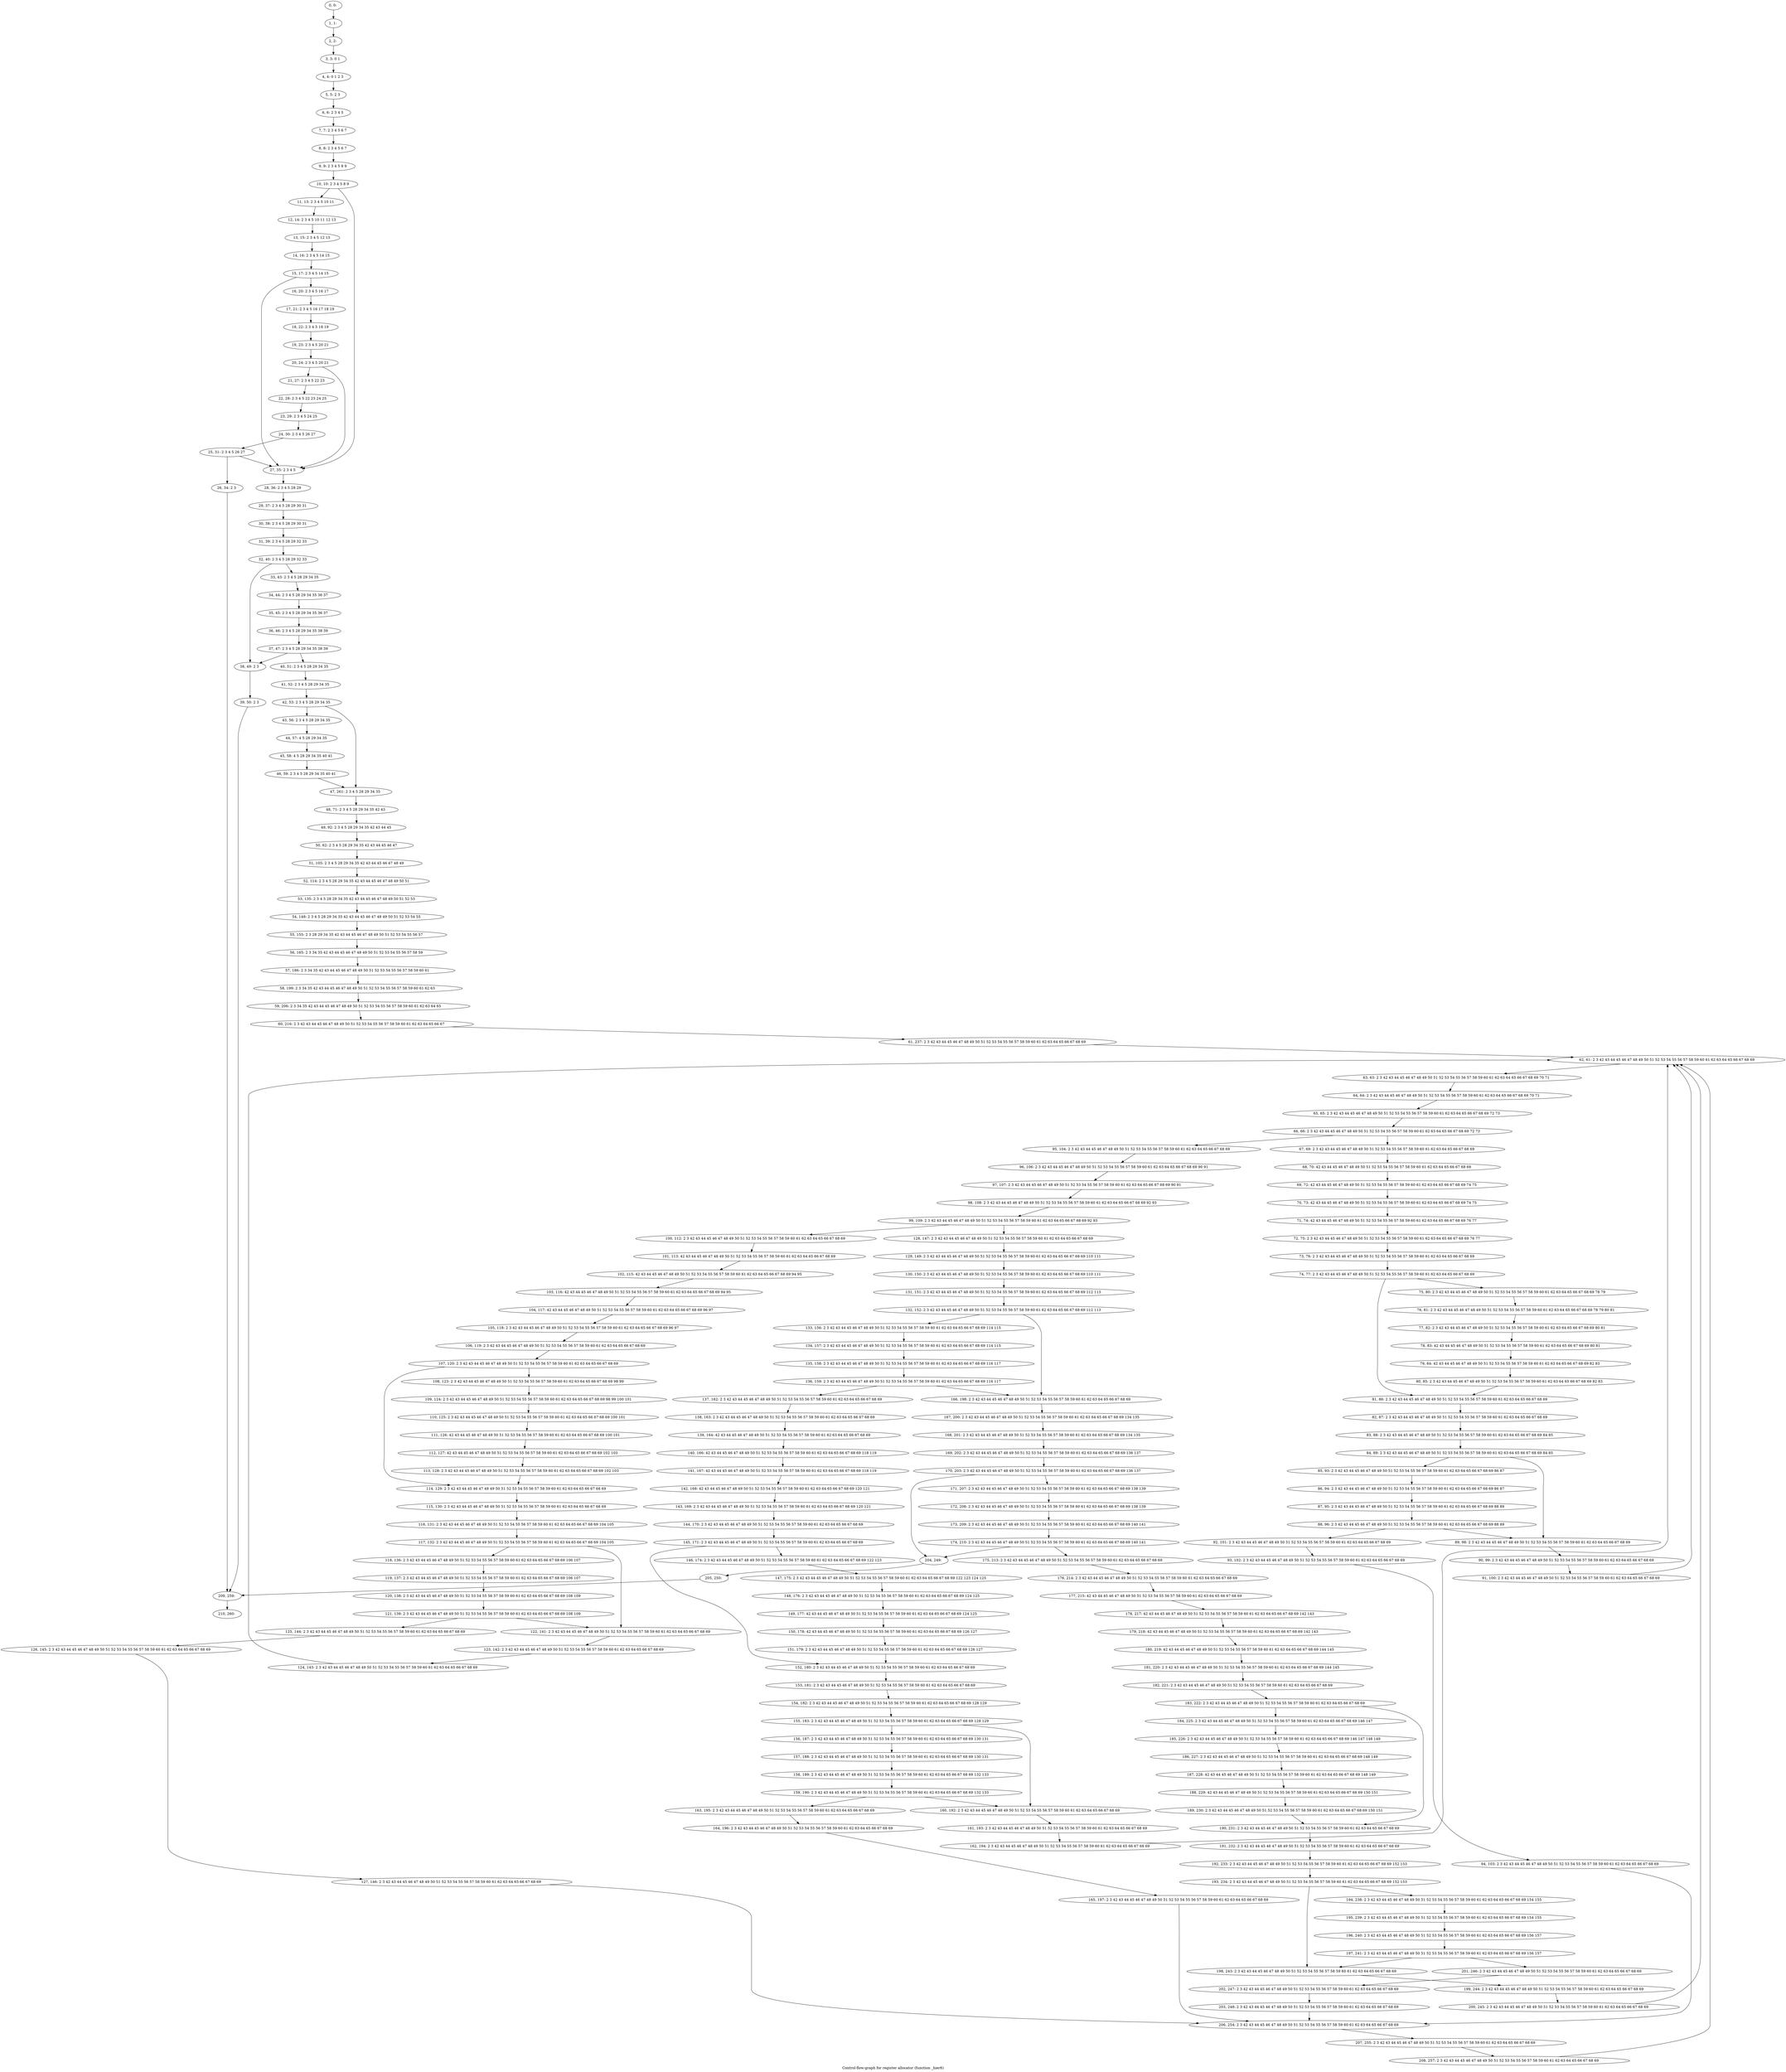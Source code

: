 digraph G {
graph [label="Control-flow-graph for register allocator (function _hier6)"]
0[label="0, 0: "];
1[label="1, 1: "];
2[label="2, 2: "];
3[label="3, 3: 0 1 "];
4[label="4, 4: 0 1 2 3 "];
5[label="5, 5: 2 3 "];
6[label="6, 6: 2 3 4 5 "];
7[label="7, 7: 2 3 4 5 6 7 "];
8[label="8, 8: 2 3 4 5 6 7 "];
9[label="9, 9: 2 3 4 5 8 9 "];
10[label="10, 10: 2 3 4 5 8 9 "];
11[label="11, 13: 2 3 4 5 10 11 "];
12[label="12, 14: 2 3 4 5 10 11 12 13 "];
13[label="13, 15: 2 3 4 5 12 13 "];
14[label="14, 16: 2 3 4 5 14 15 "];
15[label="15, 17: 2 3 4 5 14 15 "];
16[label="16, 20: 2 3 4 5 16 17 "];
17[label="17, 21: 2 3 4 5 16 17 18 19 "];
18[label="18, 22: 2 3 4 5 18 19 "];
19[label="19, 23: 2 3 4 5 20 21 "];
20[label="20, 24: 2 3 4 5 20 21 "];
21[label="21, 27: 2 3 4 5 22 23 "];
22[label="22, 28: 2 3 4 5 22 23 24 25 "];
23[label="23, 29: 2 3 4 5 24 25 "];
24[label="24, 30: 2 3 4 5 26 27 "];
25[label="25, 31: 2 3 4 5 26 27 "];
26[label="26, 34: 2 3 "];
27[label="27, 35: 2 3 4 5 "];
28[label="28, 36: 2 3 4 5 28 29 "];
29[label="29, 37: 2 3 4 5 28 29 30 31 "];
30[label="30, 38: 2 3 4 5 28 29 30 31 "];
31[label="31, 39: 2 3 4 5 28 29 32 33 "];
32[label="32, 40: 2 3 4 5 28 29 32 33 "];
33[label="33, 43: 2 3 4 5 28 29 34 35 "];
34[label="34, 44: 2 3 4 5 28 29 34 35 36 37 "];
35[label="35, 45: 2 3 4 5 28 29 34 35 36 37 "];
36[label="36, 46: 2 3 4 5 28 29 34 35 38 39 "];
37[label="37, 47: 2 3 4 5 28 29 34 35 38 39 "];
38[label="38, 49: 2 3 "];
39[label="39, 50: 2 3 "];
40[label="40, 51: 2 3 4 5 28 29 34 35 "];
41[label="41, 52: 2 3 4 5 28 29 34 35 "];
42[label="42, 53: 2 3 4 5 28 29 34 35 "];
43[label="43, 56: 2 3 4 5 28 29 34 35 "];
44[label="44, 57: 4 5 28 29 34 35 "];
45[label="45, 58: 4 5 28 29 34 35 40 41 "];
46[label="46, 59: 2 3 4 5 28 29 34 35 40 41 "];
47[label="47, 261: 2 3 4 5 28 29 34 35 "];
48[label="48, 71: 2 3 4 5 28 29 34 35 42 43 "];
49[label="49, 92: 2 3 4 5 28 29 34 35 42 43 44 45 "];
50[label="50, 62: 2 3 4 5 28 29 34 35 42 43 44 45 46 47 "];
51[label="51, 105: 2 3 4 5 28 29 34 35 42 43 44 45 46 47 48 49 "];
52[label="52, 114: 2 3 4 5 28 29 34 35 42 43 44 45 46 47 48 49 50 51 "];
53[label="53, 135: 2 3 4 5 28 29 34 35 42 43 44 45 46 47 48 49 50 51 52 53 "];
54[label="54, 148: 2 3 4 5 28 29 34 35 42 43 44 45 46 47 48 49 50 51 52 53 54 55 "];
55[label="55, 155: 2 3 28 29 34 35 42 43 44 45 46 47 48 49 50 51 52 53 54 55 56 57 "];
56[label="56, 165: 2 3 34 35 42 43 44 45 46 47 48 49 50 51 52 53 54 55 56 57 58 59 "];
57[label="57, 186: 2 3 34 35 42 43 44 45 46 47 48 49 50 51 52 53 54 55 56 57 58 59 60 61 "];
58[label="58, 199: 2 3 34 35 42 43 44 45 46 47 48 49 50 51 52 53 54 55 56 57 58 59 60 61 62 63 "];
59[label="59, 206: 2 3 34 35 42 43 44 45 46 47 48 49 50 51 52 53 54 55 56 57 58 59 60 61 62 63 64 65 "];
60[label="60, 216: 2 3 42 43 44 45 46 47 48 49 50 51 52 53 54 55 56 57 58 59 60 61 62 63 64 65 66 67 "];
61[label="61, 237: 2 3 42 43 44 45 46 47 48 49 50 51 52 53 54 55 56 57 58 59 60 61 62 63 64 65 66 67 68 69 "];
62[label="62, 61: 2 3 42 43 44 45 46 47 48 49 50 51 52 53 54 55 56 57 58 59 60 61 62 63 64 65 66 67 68 69 "];
63[label="63, 63: 2 3 42 43 44 45 46 47 48 49 50 51 52 53 54 55 56 57 58 59 60 61 62 63 64 65 66 67 68 69 70 71 "];
64[label="64, 64: 2 3 42 43 44 45 46 47 48 49 50 51 52 53 54 55 56 57 58 59 60 61 62 63 64 65 66 67 68 69 70 71 "];
65[label="65, 65: 2 3 42 43 44 45 46 47 48 49 50 51 52 53 54 55 56 57 58 59 60 61 62 63 64 65 66 67 68 69 72 73 "];
66[label="66, 66: 2 3 42 43 44 45 46 47 48 49 50 51 52 53 54 55 56 57 58 59 60 61 62 63 64 65 66 67 68 69 72 73 "];
67[label="67, 69: 2 3 42 43 44 45 46 47 48 49 50 51 52 53 54 55 56 57 58 59 60 61 62 63 64 65 66 67 68 69 "];
68[label="68, 70: 42 43 44 45 46 47 48 49 50 51 52 53 54 55 56 57 58 59 60 61 62 63 64 65 66 67 68 69 "];
69[label="69, 72: 42 43 44 45 46 47 48 49 50 51 52 53 54 55 56 57 58 59 60 61 62 63 64 65 66 67 68 69 74 75 "];
70[label="70, 73: 42 43 44 45 46 47 48 49 50 51 52 53 54 55 56 57 58 59 60 61 62 63 64 65 66 67 68 69 74 75 "];
71[label="71, 74: 42 43 44 45 46 47 48 49 50 51 52 53 54 55 56 57 58 59 60 61 62 63 64 65 66 67 68 69 76 77 "];
72[label="72, 75: 2 3 42 43 44 45 46 47 48 49 50 51 52 53 54 55 56 57 58 59 60 61 62 63 64 65 66 67 68 69 76 77 "];
73[label="73, 76: 2 3 42 43 44 45 46 47 48 49 50 51 52 53 54 55 56 57 58 59 60 61 62 63 64 65 66 67 68 69 "];
74[label="74, 77: 2 3 42 43 44 45 46 47 48 49 50 51 52 53 54 55 56 57 58 59 60 61 62 63 64 65 66 67 68 69 "];
75[label="75, 80: 2 3 42 43 44 45 46 47 48 49 50 51 52 53 54 55 56 57 58 59 60 61 62 63 64 65 66 67 68 69 78 79 "];
76[label="76, 81: 2 3 42 43 44 45 46 47 48 49 50 51 52 53 54 55 56 57 58 59 60 61 62 63 64 65 66 67 68 69 78 79 80 81 "];
77[label="77, 82: 2 3 42 43 44 45 46 47 48 49 50 51 52 53 54 55 56 57 58 59 60 61 62 63 64 65 66 67 68 69 80 81 "];
78[label="78, 83: 42 43 44 45 46 47 48 49 50 51 52 53 54 55 56 57 58 59 60 61 62 63 64 65 66 67 68 69 80 81 "];
79[label="79, 84: 42 43 44 45 46 47 48 49 50 51 52 53 54 55 56 57 58 59 60 61 62 63 64 65 66 67 68 69 82 83 "];
80[label="80, 85: 2 3 42 43 44 45 46 47 48 49 50 51 52 53 54 55 56 57 58 59 60 61 62 63 64 65 66 67 68 69 82 83 "];
81[label="81, 86: 2 3 42 43 44 45 46 47 48 49 50 51 52 53 54 55 56 57 58 59 60 61 62 63 64 65 66 67 68 69 "];
82[label="82, 87: 2 3 42 43 44 45 46 47 48 49 50 51 52 53 54 55 56 57 58 59 60 61 62 63 64 65 66 67 68 69 "];
83[label="83, 88: 2 3 42 43 44 45 46 47 48 49 50 51 52 53 54 55 56 57 58 59 60 61 62 63 64 65 66 67 68 69 84 85 "];
84[label="84, 89: 2 3 42 43 44 45 46 47 48 49 50 51 52 53 54 55 56 57 58 59 60 61 62 63 64 65 66 67 68 69 84 85 "];
85[label="85, 93: 2 3 42 43 44 45 46 47 48 49 50 51 52 53 54 55 56 57 58 59 60 61 62 63 64 65 66 67 68 69 86 87 "];
86[label="86, 94: 2 3 42 43 44 45 46 47 48 49 50 51 52 53 54 55 56 57 58 59 60 61 62 63 64 65 66 67 68 69 86 87 "];
87[label="87, 95: 2 3 42 43 44 45 46 47 48 49 50 51 52 53 54 55 56 57 58 59 60 61 62 63 64 65 66 67 68 69 88 89 "];
88[label="88, 96: 2 3 42 43 44 45 46 47 48 49 50 51 52 53 54 55 56 57 58 59 60 61 62 63 64 65 66 67 68 69 88 89 "];
89[label="89, 98: 2 3 42 43 44 45 46 47 48 49 50 51 52 53 54 55 56 57 58 59 60 61 62 63 64 65 66 67 68 69 "];
90[label="90, 99: 2 3 42 43 44 45 46 47 48 49 50 51 52 53 54 55 56 57 58 59 60 61 62 63 64 65 66 67 68 69 "];
91[label="91, 100: 2 3 42 43 44 45 46 47 48 49 50 51 52 53 54 55 56 57 58 59 60 61 62 63 64 65 66 67 68 69 "];
92[label="92, 101: 2 3 42 43 44 45 46 47 48 49 50 51 52 53 54 55 56 57 58 59 60 61 62 63 64 65 66 67 68 69 "];
93[label="93, 102: 2 3 42 43 44 45 46 47 48 49 50 51 52 53 54 55 56 57 58 59 60 61 62 63 64 65 66 67 68 69 "];
94[label="94, 103: 2 3 42 43 44 45 46 47 48 49 50 51 52 53 54 55 56 57 58 59 60 61 62 63 64 65 66 67 68 69 "];
95[label="95, 104: 2 3 42 43 44 45 46 47 48 49 50 51 52 53 54 55 56 57 58 59 60 61 62 63 64 65 66 67 68 69 "];
96[label="96, 106: 2 3 42 43 44 45 46 47 48 49 50 51 52 53 54 55 56 57 58 59 60 61 62 63 64 65 66 67 68 69 90 91 "];
97[label="97, 107: 2 3 42 43 44 45 46 47 48 49 50 51 52 53 54 55 56 57 58 59 60 61 62 63 64 65 66 67 68 69 90 91 "];
98[label="98, 108: 2 3 42 43 44 45 46 47 48 49 50 51 52 53 54 55 56 57 58 59 60 61 62 63 64 65 66 67 68 69 92 93 "];
99[label="99, 109: 2 3 42 43 44 45 46 47 48 49 50 51 52 53 54 55 56 57 58 59 60 61 62 63 64 65 66 67 68 69 92 93 "];
100[label="100, 112: 2 3 42 43 44 45 46 47 48 49 50 51 52 53 54 55 56 57 58 59 60 61 62 63 64 65 66 67 68 69 "];
101[label="101, 113: 42 43 44 45 46 47 48 49 50 51 52 53 54 55 56 57 58 59 60 61 62 63 64 65 66 67 68 69 "];
102[label="102, 115: 42 43 44 45 46 47 48 49 50 51 52 53 54 55 56 57 58 59 60 61 62 63 64 65 66 67 68 69 94 95 "];
103[label="103, 116: 42 43 44 45 46 47 48 49 50 51 52 53 54 55 56 57 58 59 60 61 62 63 64 65 66 67 68 69 94 95 "];
104[label="104, 117: 42 43 44 45 46 47 48 49 50 51 52 53 54 55 56 57 58 59 60 61 62 63 64 65 66 67 68 69 96 97 "];
105[label="105, 118: 2 3 42 43 44 45 46 47 48 49 50 51 52 53 54 55 56 57 58 59 60 61 62 63 64 65 66 67 68 69 96 97 "];
106[label="106, 119: 2 3 42 43 44 45 46 47 48 49 50 51 52 53 54 55 56 57 58 59 60 61 62 63 64 65 66 67 68 69 "];
107[label="107, 120: 2 3 42 43 44 45 46 47 48 49 50 51 52 53 54 55 56 57 58 59 60 61 62 63 64 65 66 67 68 69 "];
108[label="108, 123: 2 3 42 43 44 45 46 47 48 49 50 51 52 53 54 55 56 57 58 59 60 61 62 63 64 65 66 67 68 69 98 99 "];
109[label="109, 124: 2 3 42 43 44 45 46 47 48 49 50 51 52 53 54 55 56 57 58 59 60 61 62 63 64 65 66 67 68 69 98 99 100 101 "];
110[label="110, 125: 2 3 42 43 44 45 46 47 48 49 50 51 52 53 54 55 56 57 58 59 60 61 62 63 64 65 66 67 68 69 100 101 "];
111[label="111, 126: 42 43 44 45 46 47 48 49 50 51 52 53 54 55 56 57 58 59 60 61 62 63 64 65 66 67 68 69 100 101 "];
112[label="112, 127: 42 43 44 45 46 47 48 49 50 51 52 53 54 55 56 57 58 59 60 61 62 63 64 65 66 67 68 69 102 103 "];
113[label="113, 128: 2 3 42 43 44 45 46 47 48 49 50 51 52 53 54 55 56 57 58 59 60 61 62 63 64 65 66 67 68 69 102 103 "];
114[label="114, 129: 2 3 42 43 44 45 46 47 48 49 50 51 52 53 54 55 56 57 58 59 60 61 62 63 64 65 66 67 68 69 "];
115[label="115, 130: 2 3 42 43 44 45 46 47 48 49 50 51 52 53 54 55 56 57 58 59 60 61 62 63 64 65 66 67 68 69 "];
116[label="116, 131: 2 3 42 43 44 45 46 47 48 49 50 51 52 53 54 55 56 57 58 59 60 61 62 63 64 65 66 67 68 69 104 105 "];
117[label="117, 132: 2 3 42 43 44 45 46 47 48 49 50 51 52 53 54 55 56 57 58 59 60 61 62 63 64 65 66 67 68 69 104 105 "];
118[label="118, 136: 2 3 42 43 44 45 46 47 48 49 50 51 52 53 54 55 56 57 58 59 60 61 62 63 64 65 66 67 68 69 106 107 "];
119[label="119, 137: 2 3 42 43 44 45 46 47 48 49 50 51 52 53 54 55 56 57 58 59 60 61 62 63 64 65 66 67 68 69 106 107 "];
120[label="120, 138: 2 3 42 43 44 45 46 47 48 49 50 51 52 53 54 55 56 57 58 59 60 61 62 63 64 65 66 67 68 69 108 109 "];
121[label="121, 139: 2 3 42 43 44 45 46 47 48 49 50 51 52 53 54 55 56 57 58 59 60 61 62 63 64 65 66 67 68 69 108 109 "];
122[label="122, 141: 2 3 42 43 44 45 46 47 48 49 50 51 52 53 54 55 56 57 58 59 60 61 62 63 64 65 66 67 68 69 "];
123[label="123, 142: 2 3 42 43 44 45 46 47 48 49 50 51 52 53 54 55 56 57 58 59 60 61 62 63 64 65 66 67 68 69 "];
124[label="124, 143: 2 3 42 43 44 45 46 47 48 49 50 51 52 53 54 55 56 57 58 59 60 61 62 63 64 65 66 67 68 69 "];
125[label="125, 144: 2 3 42 43 44 45 46 47 48 49 50 51 52 53 54 55 56 57 58 59 60 61 62 63 64 65 66 67 68 69 "];
126[label="126, 145: 2 3 42 43 44 45 46 47 48 49 50 51 52 53 54 55 56 57 58 59 60 61 62 63 64 65 66 67 68 69 "];
127[label="127, 146: 2 3 42 43 44 45 46 47 48 49 50 51 52 53 54 55 56 57 58 59 60 61 62 63 64 65 66 67 68 69 "];
128[label="128, 147: 2 3 42 43 44 45 46 47 48 49 50 51 52 53 54 55 56 57 58 59 60 61 62 63 64 65 66 67 68 69 "];
129[label="129, 149: 2 3 42 43 44 45 46 47 48 49 50 51 52 53 54 55 56 57 58 59 60 61 62 63 64 65 66 67 68 69 110 111 "];
130[label="130, 150: 2 3 42 43 44 45 46 47 48 49 50 51 52 53 54 55 56 57 58 59 60 61 62 63 64 65 66 67 68 69 110 111 "];
131[label="131, 151: 2 3 42 43 44 45 46 47 48 49 50 51 52 53 54 55 56 57 58 59 60 61 62 63 64 65 66 67 68 69 112 113 "];
132[label="132, 152: 2 3 42 43 44 45 46 47 48 49 50 51 52 53 54 55 56 57 58 59 60 61 62 63 64 65 66 67 68 69 112 113 "];
133[label="133, 156: 2 3 42 43 44 45 46 47 48 49 50 51 52 53 54 55 56 57 58 59 60 61 62 63 64 65 66 67 68 69 114 115 "];
134[label="134, 157: 2 3 42 43 44 45 46 47 48 49 50 51 52 53 54 55 56 57 58 59 60 61 62 63 64 65 66 67 68 69 114 115 "];
135[label="135, 158: 2 3 42 43 44 45 46 47 48 49 50 51 52 53 54 55 56 57 58 59 60 61 62 63 64 65 66 67 68 69 116 117 "];
136[label="136, 159: 2 3 42 43 44 45 46 47 48 49 50 51 52 53 54 55 56 57 58 59 60 61 62 63 64 65 66 67 68 69 116 117 "];
137[label="137, 162: 2 3 42 43 44 45 46 47 48 49 50 51 52 53 54 55 56 57 58 59 60 61 62 63 64 65 66 67 68 69 "];
138[label="138, 163: 2 3 42 43 44 45 46 47 48 49 50 51 52 53 54 55 56 57 58 59 60 61 62 63 64 65 66 67 68 69 "];
139[label="139, 164: 42 43 44 45 46 47 48 49 50 51 52 53 54 55 56 57 58 59 60 61 62 63 64 65 66 67 68 69 "];
140[label="140, 166: 42 43 44 45 46 47 48 49 50 51 52 53 54 55 56 57 58 59 60 61 62 63 64 65 66 67 68 69 118 119 "];
141[label="141, 167: 42 43 44 45 46 47 48 49 50 51 52 53 54 55 56 57 58 59 60 61 62 63 64 65 66 67 68 69 118 119 "];
142[label="142, 168: 42 43 44 45 46 47 48 49 50 51 52 53 54 55 56 57 58 59 60 61 62 63 64 65 66 67 68 69 120 121 "];
143[label="143, 169: 2 3 42 43 44 45 46 47 48 49 50 51 52 53 54 55 56 57 58 59 60 61 62 63 64 65 66 67 68 69 120 121 "];
144[label="144, 170: 2 3 42 43 44 45 46 47 48 49 50 51 52 53 54 55 56 57 58 59 60 61 62 63 64 65 66 67 68 69 "];
145[label="145, 171: 2 3 42 43 44 45 46 47 48 49 50 51 52 53 54 55 56 57 58 59 60 61 62 63 64 65 66 67 68 69 "];
146[label="146, 174: 2 3 42 43 44 45 46 47 48 49 50 51 52 53 54 55 56 57 58 59 60 61 62 63 64 65 66 67 68 69 122 123 "];
147[label="147, 175: 2 3 42 43 44 45 46 47 48 49 50 51 52 53 54 55 56 57 58 59 60 61 62 63 64 65 66 67 68 69 122 123 124 125 "];
148[label="148, 176: 2 3 42 43 44 45 46 47 48 49 50 51 52 53 54 55 56 57 58 59 60 61 62 63 64 65 66 67 68 69 124 125 "];
149[label="149, 177: 42 43 44 45 46 47 48 49 50 51 52 53 54 55 56 57 58 59 60 61 62 63 64 65 66 67 68 69 124 125 "];
150[label="150, 178: 42 43 44 45 46 47 48 49 50 51 52 53 54 55 56 57 58 59 60 61 62 63 64 65 66 67 68 69 126 127 "];
151[label="151, 179: 2 3 42 43 44 45 46 47 48 49 50 51 52 53 54 55 56 57 58 59 60 61 62 63 64 65 66 67 68 69 126 127 "];
152[label="152, 180: 2 3 42 43 44 45 46 47 48 49 50 51 52 53 54 55 56 57 58 59 60 61 62 63 64 65 66 67 68 69 "];
153[label="153, 181: 2 3 42 43 44 45 46 47 48 49 50 51 52 53 54 55 56 57 58 59 60 61 62 63 64 65 66 67 68 69 "];
154[label="154, 182: 2 3 42 43 44 45 46 47 48 49 50 51 52 53 54 55 56 57 58 59 60 61 62 63 64 65 66 67 68 69 128 129 "];
155[label="155, 183: 2 3 42 43 44 45 46 47 48 49 50 51 52 53 54 55 56 57 58 59 60 61 62 63 64 65 66 67 68 69 128 129 "];
156[label="156, 187: 2 3 42 43 44 45 46 47 48 49 50 51 52 53 54 55 56 57 58 59 60 61 62 63 64 65 66 67 68 69 130 131 "];
157[label="157, 188: 2 3 42 43 44 45 46 47 48 49 50 51 52 53 54 55 56 57 58 59 60 61 62 63 64 65 66 67 68 69 130 131 "];
158[label="158, 189: 2 3 42 43 44 45 46 47 48 49 50 51 52 53 54 55 56 57 58 59 60 61 62 63 64 65 66 67 68 69 132 133 "];
159[label="159, 190: 2 3 42 43 44 45 46 47 48 49 50 51 52 53 54 55 56 57 58 59 60 61 62 63 64 65 66 67 68 69 132 133 "];
160[label="160, 192: 2 3 42 43 44 45 46 47 48 49 50 51 52 53 54 55 56 57 58 59 60 61 62 63 64 65 66 67 68 69 "];
161[label="161, 193: 2 3 42 43 44 45 46 47 48 49 50 51 52 53 54 55 56 57 58 59 60 61 62 63 64 65 66 67 68 69 "];
162[label="162, 194: 2 3 42 43 44 45 46 47 48 49 50 51 52 53 54 55 56 57 58 59 60 61 62 63 64 65 66 67 68 69 "];
163[label="163, 195: 2 3 42 43 44 45 46 47 48 49 50 51 52 53 54 55 56 57 58 59 60 61 62 63 64 65 66 67 68 69 "];
164[label="164, 196: 2 3 42 43 44 45 46 47 48 49 50 51 52 53 54 55 56 57 58 59 60 61 62 63 64 65 66 67 68 69 "];
165[label="165, 197: 2 3 42 43 44 45 46 47 48 49 50 51 52 53 54 55 56 57 58 59 60 61 62 63 64 65 66 67 68 69 "];
166[label="166, 198: 2 3 42 43 44 45 46 47 48 49 50 51 52 53 54 55 56 57 58 59 60 61 62 63 64 65 66 67 68 69 "];
167[label="167, 200: 2 3 42 43 44 45 46 47 48 49 50 51 52 53 54 55 56 57 58 59 60 61 62 63 64 65 66 67 68 69 134 135 "];
168[label="168, 201: 2 3 42 43 44 45 46 47 48 49 50 51 52 53 54 55 56 57 58 59 60 61 62 63 64 65 66 67 68 69 134 135 "];
169[label="169, 202: 2 3 42 43 44 45 46 47 48 49 50 51 52 53 54 55 56 57 58 59 60 61 62 63 64 65 66 67 68 69 136 137 "];
170[label="170, 203: 2 3 42 43 44 45 46 47 48 49 50 51 52 53 54 55 56 57 58 59 60 61 62 63 64 65 66 67 68 69 136 137 "];
171[label="171, 207: 2 3 42 43 44 45 46 47 48 49 50 51 52 53 54 55 56 57 58 59 60 61 62 63 64 65 66 67 68 69 138 139 "];
172[label="172, 208: 2 3 42 43 44 45 46 47 48 49 50 51 52 53 54 55 56 57 58 59 60 61 62 63 64 65 66 67 68 69 138 139 "];
173[label="173, 209: 2 3 42 43 44 45 46 47 48 49 50 51 52 53 54 55 56 57 58 59 60 61 62 63 64 65 66 67 68 69 140 141 "];
174[label="174, 210: 2 3 42 43 44 45 46 47 48 49 50 51 52 53 54 55 56 57 58 59 60 61 62 63 64 65 66 67 68 69 140 141 "];
175[label="175, 213: 2 3 42 43 44 45 46 47 48 49 50 51 52 53 54 55 56 57 58 59 60 61 62 63 64 65 66 67 68 69 "];
176[label="176, 214: 2 3 42 43 44 45 46 47 48 49 50 51 52 53 54 55 56 57 58 59 60 61 62 63 64 65 66 67 68 69 "];
177[label="177, 215: 42 43 44 45 46 47 48 49 50 51 52 53 54 55 56 57 58 59 60 61 62 63 64 65 66 67 68 69 "];
178[label="178, 217: 42 43 44 45 46 47 48 49 50 51 52 53 54 55 56 57 58 59 60 61 62 63 64 65 66 67 68 69 142 143 "];
179[label="179, 218: 42 43 44 45 46 47 48 49 50 51 52 53 54 55 56 57 58 59 60 61 62 63 64 65 66 67 68 69 142 143 "];
180[label="180, 219: 42 43 44 45 46 47 48 49 50 51 52 53 54 55 56 57 58 59 60 61 62 63 64 65 66 67 68 69 144 145 "];
181[label="181, 220: 2 3 42 43 44 45 46 47 48 49 50 51 52 53 54 55 56 57 58 59 60 61 62 63 64 65 66 67 68 69 144 145 "];
182[label="182, 221: 2 3 42 43 44 45 46 47 48 49 50 51 52 53 54 55 56 57 58 59 60 61 62 63 64 65 66 67 68 69 "];
183[label="183, 222: 2 3 42 43 44 45 46 47 48 49 50 51 52 53 54 55 56 57 58 59 60 61 62 63 64 65 66 67 68 69 "];
184[label="184, 225: 2 3 42 43 44 45 46 47 48 49 50 51 52 53 54 55 56 57 58 59 60 61 62 63 64 65 66 67 68 69 146 147 "];
185[label="185, 226: 2 3 42 43 44 45 46 47 48 49 50 51 52 53 54 55 56 57 58 59 60 61 62 63 64 65 66 67 68 69 146 147 148 149 "];
186[label="186, 227: 2 3 42 43 44 45 46 47 48 49 50 51 52 53 54 55 56 57 58 59 60 61 62 63 64 65 66 67 68 69 148 149 "];
187[label="187, 228: 42 43 44 45 46 47 48 49 50 51 52 53 54 55 56 57 58 59 60 61 62 63 64 65 66 67 68 69 148 149 "];
188[label="188, 229: 42 43 44 45 46 47 48 49 50 51 52 53 54 55 56 57 58 59 60 61 62 63 64 65 66 67 68 69 150 151 "];
189[label="189, 230: 2 3 42 43 44 45 46 47 48 49 50 51 52 53 54 55 56 57 58 59 60 61 62 63 64 65 66 67 68 69 150 151 "];
190[label="190, 231: 2 3 42 43 44 45 46 47 48 49 50 51 52 53 54 55 56 57 58 59 60 61 62 63 64 65 66 67 68 69 "];
191[label="191, 232: 2 3 42 43 44 45 46 47 48 49 50 51 52 53 54 55 56 57 58 59 60 61 62 63 64 65 66 67 68 69 "];
192[label="192, 233: 2 3 42 43 44 45 46 47 48 49 50 51 52 53 54 55 56 57 58 59 60 61 62 63 64 65 66 67 68 69 152 153 "];
193[label="193, 234: 2 3 42 43 44 45 46 47 48 49 50 51 52 53 54 55 56 57 58 59 60 61 62 63 64 65 66 67 68 69 152 153 "];
194[label="194, 238: 2 3 42 43 44 45 46 47 48 49 50 51 52 53 54 55 56 57 58 59 60 61 62 63 64 65 66 67 68 69 154 155 "];
195[label="195, 239: 2 3 42 43 44 45 46 47 48 49 50 51 52 53 54 55 56 57 58 59 60 61 62 63 64 65 66 67 68 69 154 155 "];
196[label="196, 240: 2 3 42 43 44 45 46 47 48 49 50 51 52 53 54 55 56 57 58 59 60 61 62 63 64 65 66 67 68 69 156 157 "];
197[label="197, 241: 2 3 42 43 44 45 46 47 48 49 50 51 52 53 54 55 56 57 58 59 60 61 62 63 64 65 66 67 68 69 156 157 "];
198[label="198, 243: 2 3 42 43 44 45 46 47 48 49 50 51 52 53 54 55 56 57 58 59 60 61 62 63 64 65 66 67 68 69 "];
199[label="199, 244: 2 3 42 43 44 45 46 47 48 49 50 51 52 53 54 55 56 57 58 59 60 61 62 63 64 65 66 67 68 69 "];
200[label="200, 245: 2 3 42 43 44 45 46 47 48 49 50 51 52 53 54 55 56 57 58 59 60 61 62 63 64 65 66 67 68 69 "];
201[label="201, 246: 2 3 42 43 44 45 46 47 48 49 50 51 52 53 54 55 56 57 58 59 60 61 62 63 64 65 66 67 68 69 "];
202[label="202, 247: 2 3 42 43 44 45 46 47 48 49 50 51 52 53 54 55 56 57 58 59 60 61 62 63 64 65 66 67 68 69 "];
203[label="203, 248: 2 3 42 43 44 45 46 47 48 49 50 51 52 53 54 55 56 57 58 59 60 61 62 63 64 65 66 67 68 69 "];
204[label="204, 249: "];
205[label="205, 250: "];
206[label="206, 254: 2 3 42 43 44 45 46 47 48 49 50 51 52 53 54 55 56 57 58 59 60 61 62 63 64 65 66 67 68 69 "];
207[label="207, 255: 2 3 42 43 44 45 46 47 48 49 50 51 52 53 54 55 56 57 58 59 60 61 62 63 64 65 66 67 68 69 "];
208[label="208, 257: 2 3 42 43 44 45 46 47 48 49 50 51 52 53 54 55 56 57 58 59 60 61 62 63 64 65 66 67 68 69 "];
209[label="209, 259: "];
210[label="210, 260: "];
0->1 ;
1->2 ;
2->3 ;
3->4 ;
4->5 ;
5->6 ;
6->7 ;
7->8 ;
8->9 ;
9->10 ;
10->11 ;
10->27 ;
11->12 ;
12->13 ;
13->14 ;
14->15 ;
15->16 ;
15->27 ;
16->17 ;
17->18 ;
18->19 ;
19->20 ;
20->21 ;
20->27 ;
21->22 ;
22->23 ;
23->24 ;
24->25 ;
25->26 ;
25->27 ;
26->209 ;
27->28 ;
28->29 ;
29->30 ;
30->31 ;
31->32 ;
32->33 ;
32->38 ;
33->34 ;
34->35 ;
35->36 ;
36->37 ;
37->38 ;
37->40 ;
38->39 ;
39->209 ;
40->41 ;
41->42 ;
42->43 ;
42->47 ;
43->44 ;
44->45 ;
45->46 ;
46->47 ;
47->48 ;
48->49 ;
49->50 ;
50->51 ;
51->52 ;
52->53 ;
53->54 ;
54->55 ;
55->56 ;
56->57 ;
57->58 ;
58->59 ;
59->60 ;
60->61 ;
61->62 ;
62->63 ;
63->64 ;
64->65 ;
65->66 ;
66->67 ;
66->95 ;
67->68 ;
68->69 ;
69->70 ;
70->71 ;
71->72 ;
72->73 ;
73->74 ;
74->75 ;
74->81 ;
75->76 ;
76->77 ;
77->78 ;
78->79 ;
79->80 ;
80->81 ;
81->82 ;
82->83 ;
83->84 ;
84->85 ;
84->89 ;
85->86 ;
86->87 ;
87->88 ;
88->89 ;
88->92 ;
89->90 ;
90->91 ;
91->62 ;
92->93 ;
93->94 ;
94->206 ;
95->96 ;
96->97 ;
97->98 ;
98->99 ;
99->100 ;
99->128 ;
100->101 ;
101->102 ;
102->103 ;
103->104 ;
104->105 ;
105->106 ;
106->107 ;
107->108 ;
107->114 ;
108->109 ;
109->110 ;
110->111 ;
111->112 ;
112->113 ;
113->114 ;
114->115 ;
115->116 ;
116->117 ;
117->118 ;
117->122 ;
118->119 ;
119->120 ;
120->121 ;
121->122 ;
121->125 ;
122->123 ;
123->124 ;
124->62 ;
125->126 ;
126->127 ;
127->206 ;
128->129 ;
129->130 ;
130->131 ;
131->132 ;
132->133 ;
132->166 ;
133->134 ;
134->135 ;
135->136 ;
136->137 ;
136->166 ;
137->138 ;
138->139 ;
139->140 ;
140->141 ;
141->142 ;
142->143 ;
143->144 ;
144->145 ;
145->146 ;
145->152 ;
146->147 ;
147->148 ;
148->149 ;
149->150 ;
150->151 ;
151->152 ;
152->153 ;
153->154 ;
154->155 ;
155->156 ;
155->160 ;
156->157 ;
157->158 ;
158->159 ;
159->160 ;
159->163 ;
160->161 ;
161->162 ;
162->62 ;
163->164 ;
164->165 ;
165->206 ;
166->167 ;
167->168 ;
168->169 ;
169->170 ;
170->171 ;
170->204 ;
171->172 ;
172->173 ;
173->174 ;
174->175 ;
174->204 ;
175->176 ;
176->177 ;
177->178 ;
178->179 ;
179->180 ;
180->181 ;
181->182 ;
182->183 ;
183->184 ;
183->190 ;
184->185 ;
185->186 ;
186->187 ;
187->188 ;
188->189 ;
189->190 ;
190->191 ;
191->192 ;
192->193 ;
193->194 ;
193->198 ;
194->195 ;
195->196 ;
196->197 ;
197->198 ;
197->201 ;
198->199 ;
199->200 ;
200->62 ;
201->202 ;
202->203 ;
203->206 ;
204->205 ;
205->209 ;
206->207 ;
207->208 ;
208->62 ;
209->210 ;
}
